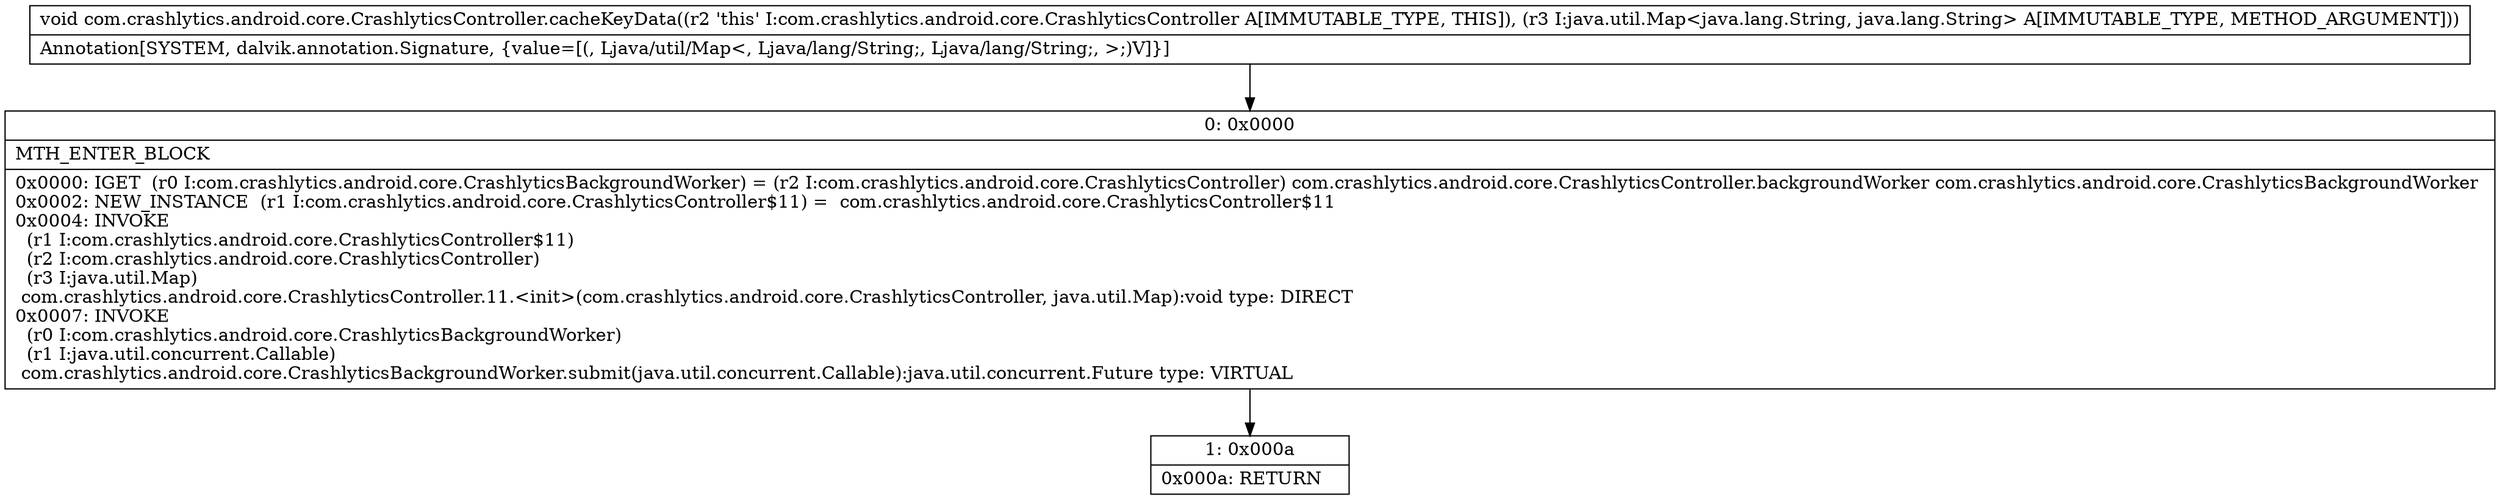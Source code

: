 digraph "CFG forcom.crashlytics.android.core.CrashlyticsController.cacheKeyData(Ljava\/util\/Map;)V" {
Node_0 [shape=record,label="{0\:\ 0x0000|MTH_ENTER_BLOCK\l|0x0000: IGET  (r0 I:com.crashlytics.android.core.CrashlyticsBackgroundWorker) = (r2 I:com.crashlytics.android.core.CrashlyticsController) com.crashlytics.android.core.CrashlyticsController.backgroundWorker com.crashlytics.android.core.CrashlyticsBackgroundWorker \l0x0002: NEW_INSTANCE  (r1 I:com.crashlytics.android.core.CrashlyticsController$11) =  com.crashlytics.android.core.CrashlyticsController$11 \l0x0004: INVOKE  \l  (r1 I:com.crashlytics.android.core.CrashlyticsController$11)\l  (r2 I:com.crashlytics.android.core.CrashlyticsController)\l  (r3 I:java.util.Map)\l com.crashlytics.android.core.CrashlyticsController.11.\<init\>(com.crashlytics.android.core.CrashlyticsController, java.util.Map):void type: DIRECT \l0x0007: INVOKE  \l  (r0 I:com.crashlytics.android.core.CrashlyticsBackgroundWorker)\l  (r1 I:java.util.concurrent.Callable)\l com.crashlytics.android.core.CrashlyticsBackgroundWorker.submit(java.util.concurrent.Callable):java.util.concurrent.Future type: VIRTUAL \l}"];
Node_1 [shape=record,label="{1\:\ 0x000a|0x000a: RETURN   \l}"];
MethodNode[shape=record,label="{void com.crashlytics.android.core.CrashlyticsController.cacheKeyData((r2 'this' I:com.crashlytics.android.core.CrashlyticsController A[IMMUTABLE_TYPE, THIS]), (r3 I:java.util.Map\<java.lang.String, java.lang.String\> A[IMMUTABLE_TYPE, METHOD_ARGUMENT]))  | Annotation[SYSTEM, dalvik.annotation.Signature, \{value=[(, Ljava\/util\/Map\<, Ljava\/lang\/String;, Ljava\/lang\/String;, \>;)V]\}]\l}"];
MethodNode -> Node_0;
Node_0 -> Node_1;
}

